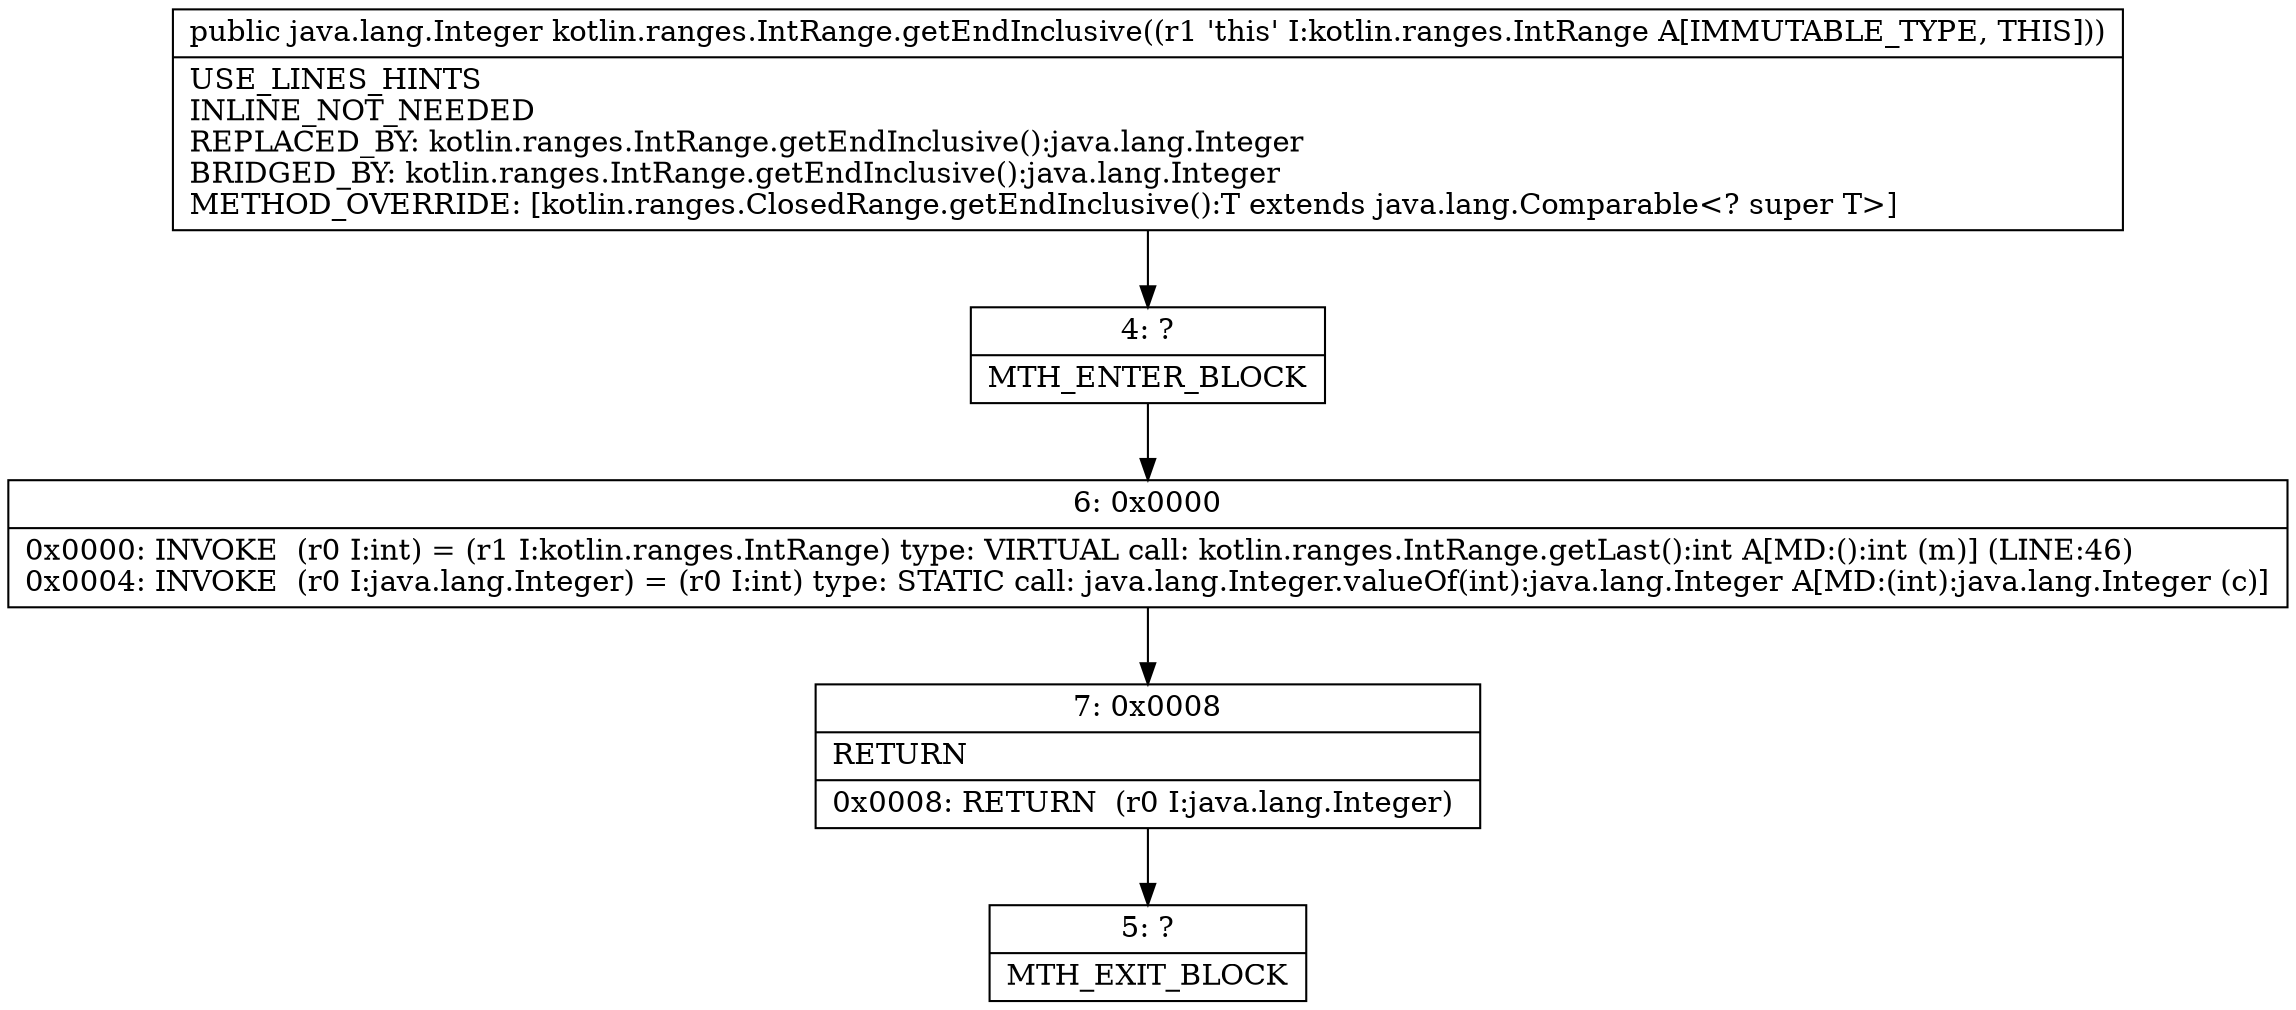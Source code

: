 digraph "CFG forkotlin.ranges.IntRange.getEndInclusive()Ljava\/lang\/Integer;" {
Node_4 [shape=record,label="{4\:\ ?|MTH_ENTER_BLOCK\l}"];
Node_6 [shape=record,label="{6\:\ 0x0000|0x0000: INVOKE  (r0 I:int) = (r1 I:kotlin.ranges.IntRange) type: VIRTUAL call: kotlin.ranges.IntRange.getLast():int A[MD:():int (m)] (LINE:46)\l0x0004: INVOKE  (r0 I:java.lang.Integer) = (r0 I:int) type: STATIC call: java.lang.Integer.valueOf(int):java.lang.Integer A[MD:(int):java.lang.Integer (c)]\l}"];
Node_7 [shape=record,label="{7\:\ 0x0008|RETURN\l|0x0008: RETURN  (r0 I:java.lang.Integer) \l}"];
Node_5 [shape=record,label="{5\:\ ?|MTH_EXIT_BLOCK\l}"];
MethodNode[shape=record,label="{public java.lang.Integer kotlin.ranges.IntRange.getEndInclusive((r1 'this' I:kotlin.ranges.IntRange A[IMMUTABLE_TYPE, THIS]))  | USE_LINES_HINTS\lINLINE_NOT_NEEDED\lREPLACED_BY: kotlin.ranges.IntRange.getEndInclusive():java.lang.Integer\lBRIDGED_BY: kotlin.ranges.IntRange.getEndInclusive():java.lang.Integer\lMETHOD_OVERRIDE: [kotlin.ranges.ClosedRange.getEndInclusive():T extends java.lang.Comparable\<? super T\>]\l}"];
MethodNode -> Node_4;Node_4 -> Node_6;
Node_6 -> Node_7;
Node_7 -> Node_5;
}

